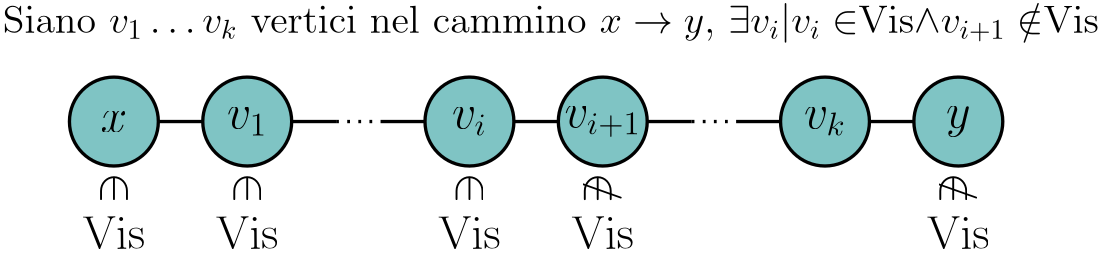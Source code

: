 <?xml version="1.0"?>
<!DOCTYPE ipe SYSTEM "ipe.dtd">
<ipe version="70218" creator="Ipe 7.2.28">
<info created="D:20240228200333" modified="D:20240228203034"/>
<ipestyle name="basic">
<symbol name="arrow/arc(spx)">
<path stroke="sym-stroke" fill="sym-stroke" pen="sym-pen">
0 0 m
-1 0.333 l
-1 -0.333 l
h
</path>
</symbol>
<symbol name="arrow/farc(spx)">
<path stroke="sym-stroke" fill="white" pen="sym-pen">
0 0 m
-1 0.333 l
-1 -0.333 l
h
</path>
</symbol>
<symbol name="arrow/ptarc(spx)">
<path stroke="sym-stroke" fill="sym-stroke" pen="sym-pen">
0 0 m
-1 0.333 l
-0.8 0 l
-1 -0.333 l
h
</path>
</symbol>
<symbol name="arrow/fptarc(spx)">
<path stroke="sym-stroke" fill="white" pen="sym-pen">
0 0 m
-1 0.333 l
-0.8 0 l
-1 -0.333 l
h
</path>
</symbol>
<symbol name="mark/circle(sx)" transformations="translations">
<path fill="sym-stroke">
0.6 0 0 0.6 0 0 e
0.4 0 0 0.4 0 0 e
</path>
</symbol>
<symbol name="mark/disk(sx)" transformations="translations">
<path fill="sym-stroke">
0.6 0 0 0.6 0 0 e
</path>
</symbol>
<symbol name="mark/fdisk(sfx)" transformations="translations">
<group>
<path fill="sym-fill">
0.5 0 0 0.5 0 0 e
</path>
<path fill="sym-stroke" fillrule="eofill">
0.6 0 0 0.6 0 0 e
0.4 0 0 0.4 0 0 e
</path>
</group>
</symbol>
<symbol name="mark/box(sx)" transformations="translations">
<path fill="sym-stroke" fillrule="eofill">
-0.6 -0.6 m
0.6 -0.6 l
0.6 0.6 l
-0.6 0.6 l
h
-0.4 -0.4 m
0.4 -0.4 l
0.4 0.4 l
-0.4 0.4 l
h
</path>
</symbol>
<symbol name="mark/square(sx)" transformations="translations">
<path fill="sym-stroke">
-0.6 -0.6 m
0.6 -0.6 l
0.6 0.6 l
-0.6 0.6 l
h
</path>
</symbol>
<symbol name="mark/fsquare(sfx)" transformations="translations">
<group>
<path fill="sym-fill">
-0.5 -0.5 m
0.5 -0.5 l
0.5 0.5 l
-0.5 0.5 l
h
</path>
<path fill="sym-stroke" fillrule="eofill">
-0.6 -0.6 m
0.6 -0.6 l
0.6 0.6 l
-0.6 0.6 l
h
-0.4 -0.4 m
0.4 -0.4 l
0.4 0.4 l
-0.4 0.4 l
h
</path>
</group>
</symbol>
<symbol name="mark/cross(sx)" transformations="translations">
<group>
<path fill="sym-stroke">
-0.43 -0.57 m
0.57 0.43 l
0.43 0.57 l
-0.57 -0.43 l
h
</path>
<path fill="sym-stroke">
-0.43 0.57 m
0.57 -0.43 l
0.43 -0.57 l
-0.57 0.43 l
h
</path>
</group>
</symbol>
<symbol name="arrow/fnormal(spx)">
<path stroke="sym-stroke" fill="white" pen="sym-pen">
0 0 m
-1 0.333 l
-1 -0.333 l
h
</path>
</symbol>
<symbol name="arrow/pointed(spx)">
<path stroke="sym-stroke" fill="sym-stroke" pen="sym-pen">
0 0 m
-1 0.333 l
-0.8 0 l
-1 -0.333 l
h
</path>
</symbol>
<symbol name="arrow/fpointed(spx)">
<path stroke="sym-stroke" fill="white" pen="sym-pen">
0 0 m
-1 0.333 l
-0.8 0 l
-1 -0.333 l
h
</path>
</symbol>
<symbol name="arrow/linear(spx)">
<path stroke="sym-stroke" pen="sym-pen">
-1 0.333 m
0 0 l
-1 -0.333 l
</path>
</symbol>
<symbol name="arrow/fdouble(spx)">
<path stroke="sym-stroke" fill="white" pen="sym-pen">
0 0 m
-1 0.333 l
-1 -0.333 l
h
-1 0 m
-2 0.333 l
-2 -0.333 l
h
</path>
</symbol>
<symbol name="arrow/double(spx)">
<path stroke="sym-stroke" fill="sym-stroke" pen="sym-pen">
0 0 m
-1 0.333 l
-1 -0.333 l
h
-1 0 m
-2 0.333 l
-2 -0.333 l
h
</path>
</symbol>
<symbol name="arrow/mid-normal(spx)">
<path stroke="sym-stroke" fill="sym-stroke" pen="sym-pen">
0.5 0 m
-0.5 0.333 l
-0.5 -0.333 l
h
</path>
</symbol>
<symbol name="arrow/mid-fnormal(spx)">
<path stroke="sym-stroke" fill="white" pen="sym-pen">
0.5 0 m
-0.5 0.333 l
-0.5 -0.333 l
h
</path>
</symbol>
<symbol name="arrow/mid-pointed(spx)">
<path stroke="sym-stroke" fill="sym-stroke" pen="sym-pen">
0.5 0 m
-0.5 0.333 l
-0.3 0 l
-0.5 -0.333 l
h
</path>
</symbol>
<symbol name="arrow/mid-fpointed(spx)">
<path stroke="sym-stroke" fill="white" pen="sym-pen">
0.5 0 m
-0.5 0.333 l
-0.3 0 l
-0.5 -0.333 l
h
</path>
</symbol>
<symbol name="arrow/mid-double(spx)">
<path stroke="sym-stroke" fill="sym-stroke" pen="sym-pen">
1 0 m
0 0.333 l
0 -0.333 l
h
0 0 m
-1 0.333 l
-1 -0.333 l
h
</path>
</symbol>
<symbol name="arrow/mid-fdouble(spx)">
<path stroke="sym-stroke" fill="white" pen="sym-pen">
1 0 m
0 0.333 l
0 -0.333 l
h
0 0 m
-1 0.333 l
-1 -0.333 l
h
</path>
</symbol>
<anglesize name="22.5 deg" value="22.5"/>
<anglesize name="30 deg" value="30"/>
<anglesize name="45 deg" value="45"/>
<anglesize name="60 deg" value="60"/>
<anglesize name="90 deg" value="90"/>
<arrowsize name="large" value="10"/>
<arrowsize name="small" value="5"/>
<arrowsize name="tiny" value="3"/>
<color name="blue" value="0 0 1"/>
<color name="brown" value="0.647 0.165 0.165"/>
<color name="darkblue" value="0 0 0.545"/>
<color name="darkcyan" value="0 0.545 0.545"/>
<color name="darkgray" value="0.663"/>
<color name="darkgreen" value="0 0.392 0"/>
<color name="darkmagenta" value="0.545 0 0.545"/>
<color name="darkorange" value="1 0.549 0"/>
<color name="darkred" value="0.545 0 0"/>
<color name="gold" value="1 0.843 0"/>
<color name="gray" value="0.745"/>
<color name="green" value="0 1 0"/>
<color name="lightblue" value="0.678 0.847 0.902"/>
<color name="lightcyan" value="0.878 1 1"/>
<color name="lightgray" value="0.827"/>
<color name="lightgreen" value="0.565 0.933 0.565"/>
<color name="lightyellow" value="1 1 0.878"/>
<color name="navy" value="0 0 0.502"/>
<color name="orange" value="1 0.647 0"/>
<color name="pink" value="1 0.753 0.796"/>
<color name="purple" value="0.627 0.125 0.941"/>
<color name="red" value="1 0 0"/>
<color name="seagreen" value="0.18 0.545 0.341"/>
<color name="turquoise" value="0.251 0.878 0.816"/>
<color name="violet" value="0.933 0.51 0.933"/>
<color name="yellow" value="1 1 0"/>
<dashstyle name="dash dot dotted" value="[4 2 1 2 1 2] 0"/>
<dashstyle name="dash dotted" value="[4 2 1 2] 0"/>
<dashstyle name="dashed" value="[4] 0"/>
<dashstyle name="dotted" value="[1 3] 0"/>
<gridsize name="10 pts (~3.5 mm)" value="10"/>
<gridsize name="14 pts (~5 mm)" value="14"/>
<gridsize name="16 pts (~6 mm)" value="16"/>
<gridsize name="20 pts (~7 mm)" value="20"/>
<gridsize name="28 pts (~10 mm)" value="28"/>
<gridsize name="32 pts (~12 mm)" value="32"/>
<gridsize name="4 pts" value="4"/>
<gridsize name="56 pts (~20 mm)" value="56"/>
<gridsize name="8 pts (~3 mm)" value="8"/>
<opacity name="10%" value="0.1"/>
<opacity name="30%" value="0.3"/>
<opacity name="50%" value="0.5"/>
<opacity name="75%" value="0.75"/>
<pen name="fat" value="1.2"/>
<pen name="heavier" value="0.8"/>
<pen name="ultrafat" value="2"/>
<symbolsize name="large" value="5"/>
<symbolsize name="small" value="2"/>
<symbolsize name="tiny" value="1.1"/>
<textsize name="Huge" value="\Huge"/>
<textsize name="LARGE" value="\LARGE"/>
<textsize name="Large" value="\Large"/>
<textsize name="footnote" value="\footnotesize"/>
<textsize name="huge" value="\huge"/>
<textsize name="large" value="\large"/>
<textsize name="script" value="\scriptsize"/>
<textsize name="small" value="\small"/>
<textsize name="tiny" value="\tiny"/>
<textstyle name="center" begin="\begin{center}" end="\end{center}"/>
<textstyle name="item" begin="\begin{itemize}\item{}" end="\end{itemize}"/>
<textstyle name="itemize" begin="\begin{itemize}" end="\end{itemize}"/>
<tiling name="falling" angle="-60" step="4" width="1"/>
<tiling name="rising" angle="30" step="4" width="1"/>
</ipestyle>
<page>
<layer name="alpha"/>
<view layers="alpha" active="alpha"/>
<path layer="alpha" stroke="0" fill="darkcyan" pen="fat" opacity="50%" stroke-opacity="opaque">
16 0 0 16 96 528 e
</path>
<path matrix="1 0 0 1 48 0" stroke="0" fill="darkcyan" pen="fat" opacity="50%" stroke-opacity="opaque">
16 0 0 16 96 528 e
</path>
<path matrix="1 0 0 1 128 0" stroke="0" fill="darkcyan" pen="fat" opacity="50%" stroke-opacity="opaque">
16 0 0 16 96 528 e
</path>
<path matrix="1 0 0 1 176 0" stroke="0" fill="darkcyan" pen="fat" opacity="50%" stroke-opacity="opaque">
16 0 0 16 96 528 e
</path>
<path matrix="1 0 0 1 304 0" stroke="0" fill="darkcyan" pen="fat" opacity="50%" stroke-opacity="opaque">
16 0 0 16 96 528 e
</path>
<path stroke="0" fill="darkcyan" pen="fat" opacity="50%" stroke-opacity="opaque">
112 528 m
128 528 l
</path>
<path stroke="0" fill="darkcyan" pen="fat" opacity="50%" stroke-opacity="opaque">
160 528 m
176 528 l
</path>
<path stroke="0" fill="darkcyan" pen="fat" opacity="50%" stroke-opacity="opaque">
192 528 m
208 528 l
</path>
<path stroke="0" fill="darkcyan" pen="fat" opacity="50%" stroke-opacity="opaque">
240 528 m
256 528 l
</path>
<path stroke="0" fill="darkcyan" pen="fat" opacity="50%" stroke-opacity="opaque">
288 528 m
304 528 l
</path>
<path stroke="0" fill="darkcyan" pen="fat" opacity="50%" stroke-opacity="opaque">
320 528 m
336 528 l
</path>
<path stroke="0" fill="darkcyan" dash="dotted" pen="fat" opacity="50%" stroke-opacity="opaque">
176 528 m
192 528 l
</path>
<path stroke="0" fill="darkcyan" dash="dotted" pen="fat" opacity="50%" stroke-opacity="opaque">
304 528 m
320 528 l
</path>
<text transformations="translations" pos="96 528" stroke="0" type="label" width="9.579" height="7.412" depth="0" halign="center" valign="center" size="LARGE" style="math">x</text>
<text matrix="1 0 0 1 304 0" transformations="translations" pos="96 528" stroke="0" type="label" width="8.837" height="7.41" depth="3.35" halign="center" valign="center" size="LARGE" style="math">y</text>
<text matrix="1 0 0 1 48 0" transformations="translations" pos="96 528" stroke="0" type="label" width="14.5" height="7.415" depth="2.58" halign="center" valign="center" size="LARGE" style="math">v_1</text>
<text matrix="1 0 0 1 128 0" transformations="translations" pos="96 528" stroke="0" type="label" width="12.641" height="7.415" depth="2.58" halign="center" valign="center" size="LARGE" style="math">v_i </text>
<text matrix="1 0 0 1 176 0" transformations="translations" pos="96 528" stroke="0" type="label" width="27.599" height="7.418" depth="3.49" halign="center" valign="center" size="LARGE" style="math">v_{i+1} </text>
<path matrix="1 0 0 1 256 0" stroke="0" fill="darkcyan" pen="fat" opacity="50%" stroke-opacity="opaque">
16 0 0 16 96 528 e
</path>
<text matrix="1 0 0 1 256 0" transformations="translations" pos="96 528" stroke="0" type="label" width="15.137" height="7.415" depth="2.58" halign="center" valign="center" size="LARGE" style="math">v_k</text>
<path matrix="1 0 0 1 128 0" stroke="0" fill="darkcyan" pen="fat" opacity="50%" stroke-opacity="opaque">
240 528 m
256 528 l
</path>
<text matrix="1 0 0 1 -184 -16" transformations="translations" pos="240 576" stroke="0" type="label" width="394.601" height="10.756" depth="3.59" valign="baseline" size="Large">Siano \(v_1\dots v_k\) vertici nel cammino \(x\rightarrow y\), 
\(\exists v_i | v_i\in\)Vis\(\land v_{i+1}\notin\)Vis</text>
<text matrix="-0 -1 1 -0 -432 600" pos="96 528" stroke="0" type="label" width="11.477" height="9.284" depth="0.67" halign="center" valign="center" size="LARGE" style="math">\in</text>
<text matrix="0 -1 1 0 -384 600" pos="96 528" stroke="0" type="label" width="11.477" height="9.284" depth="0.67" halign="center" valign="center" size="LARGE" style="math">\in</text>
<text matrix="0 -1 1 0 -304 600" pos="96 528" stroke="0" type="label" width="11.477" height="9.284" depth="0.67" halign="center" valign="center" size="LARGE" style="math">\in</text>
<text matrix="0 -1 1 0 -256 600" pos="96 528" stroke="0" type="label" width="11.477" height="12.915" depth="0.67" halign="center" valign="center" size="LARGE" style="math">\notin</text>
<text matrix="0 -1 1 0 -128 600" pos="96 528" stroke="0" type="label" width="11.477" height="12.915" depth="0.67" halign="center" valign="center" size="LARGE" style="math">\notin</text>
<text matrix="0.999952 0.00981032 -0.00981032 0.999952 5.18447 -40.9164" pos="96 528" stroke="0" type="label" width="22.42" height="11.761" depth="0" halign="center" valign="center" size="LARGE">Vis</text>
<text matrix="0.999952 0.00981032 -0.00981032 0.999952 53.1845 -40.9164" pos="96 528" stroke="0" type="label" width="22.42" height="11.761" depth="0" halign="center" valign="center" size="LARGE">Vis</text>
<text matrix="0.999952 0.00981032 -0.00981032 0.999952 133.184 -40.9164" pos="96 528" stroke="0" type="label" width="22.42" height="11.761" depth="0" halign="center" valign="center" size="LARGE">Vis</text>
<text matrix="0.999952 0.00981032 -0.00981032 0.999952 181.184 -40.9164" pos="96 528" stroke="0" type="label" width="22.42" height="11.761" depth="0" halign="center" valign="center" size="LARGE">Vis</text>
<text matrix="0.999952 0.00981032 -0.00981032 0.999952 309.184 -40.9164" pos="96 528" stroke="0" type="label" width="22.42" height="11.761" depth="0" halign="center" valign="center" size="LARGE">Vis</text>
</page>
</ipe>
